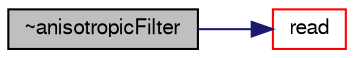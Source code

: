 digraph "~anisotropicFilter"
{
  bgcolor="transparent";
  edge [fontname="FreeSans",fontsize="10",labelfontname="FreeSans",labelfontsize="10"];
  node [fontname="FreeSans",fontsize="10",shape=record];
  rankdir="LR";
  Node929 [label="~anisotropicFilter",height=0.2,width=0.4,color="black", fillcolor="grey75", style="filled", fontcolor="black"];
  Node929 -> Node930 [color="midnightblue",fontsize="10",style="solid",fontname="FreeSans"];
  Node930 [label="read",height=0.2,width=0.4,color="red",URL="$a31130.html#aa9b8764750bd9ff67ca32b6551dc7847",tooltip="Read the LESfilter dictionary. "];
}
